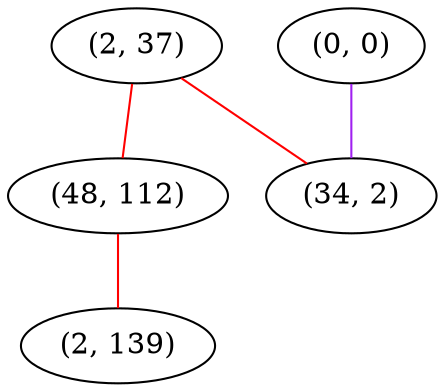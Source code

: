 graph "" {
"(2, 37)";
"(48, 112)";
"(2, 139)";
"(0, 0)";
"(34, 2)";
"(2, 37)" -- "(48, 112)"  [color=red, key=0, weight=1];
"(2, 37)" -- "(34, 2)"  [color=red, key=0, weight=1];
"(48, 112)" -- "(2, 139)"  [color=red, key=0, weight=1];
"(0, 0)" -- "(34, 2)"  [color=purple, key=0, weight=4];
}
